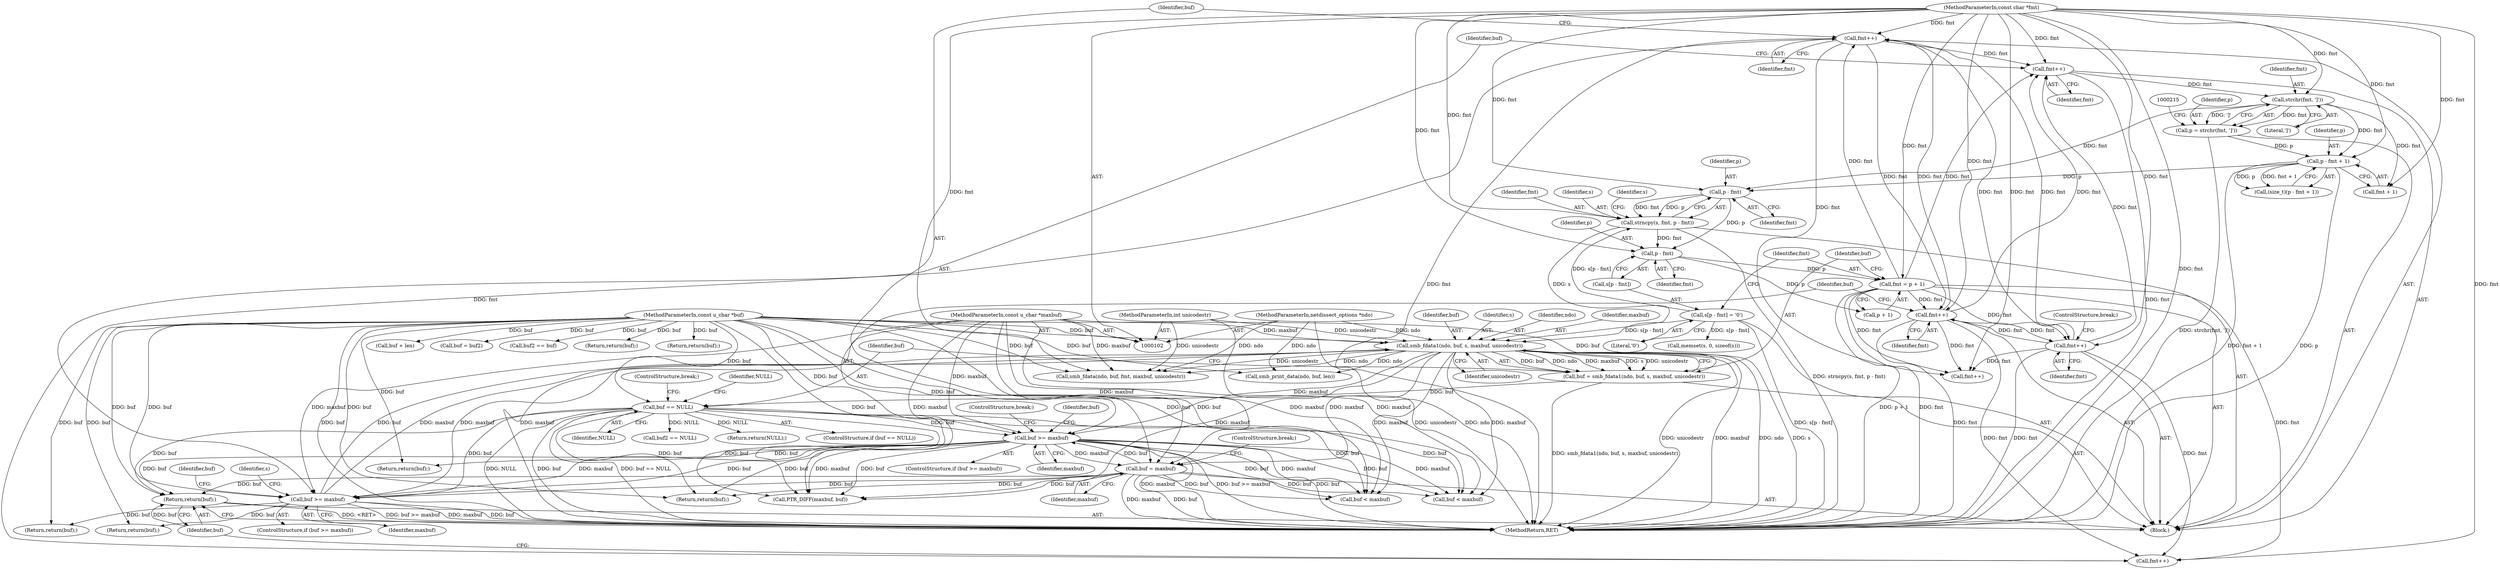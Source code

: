 digraph "0_tcpdump_24182d959f661327525a20d9a94c98a8ec016778@pointer" {
"1000190" [label="(Return,return(buf);)"];
"1000191" [label="(Identifier,buf)"];
"1000253" [label="(Call,buf == NULL)"];
"1000244" [label="(Call,buf = smb_fdata1(ndo, buf, s, maxbuf, unicodestr))"];
"1000246" [label="(Call,smb_fdata1(ndo, buf, s, maxbuf, unicodestr))"];
"1000103" [label="(MethodParameterIn,netdissect_options *ndo)"];
"1000197" [label="(Call,buf >= maxbuf)"];
"1000183" [label="(Call,buf = maxbuf)"];
"1000174" [label="(Call,buf >= maxbuf)"];
"1000104" [label="(MethodParameterIn,const u_char *buf)"];
"1000106" [label="(MethodParameterIn,const u_char *maxbuf)"];
"1000226" [label="(Call,strncpy(s, fmt, p - fmt))"];
"1000232" [label="(Call,s[p - fmt] = '\0')"];
"1000229" [label="(Call,p - fmt)"];
"1000216" [label="(Call,p - fmt + 1)"];
"1000207" [label="(Call,p = strchr(fmt, ']'))"];
"1000209" [label="(Call,strchr(fmt, ']'))"];
"1000194" [label="(Call,fmt++)"];
"1000181" [label="(Call,fmt++)"];
"1000171" [label="(Call,fmt++)"];
"1000239" [label="(Call,fmt = p + 1)"];
"1000235" [label="(Call,p - fmt)"];
"1000105" [label="(MethodParameterIn,const char *fmt)"];
"1000267" [label="(Call,fmt++)"];
"1000107" [label="(MethodParameterIn,int unicodestr)"];
"1000191" [label="(Identifier,buf)"];
"1000257" [label="(Identifier,NULL)"];
"1000217" [label="(Identifier,p)"];
"1000297" [label="(Call,buf + len)"];
"1000194" [label="(Call,fmt++)"];
"1000255" [label="(Identifier,NULL)"];
"1000198" [label="(Identifier,buf)"];
"1000176" [label="(Identifier,maxbuf)"];
"1000228" [label="(Identifier,fmt)"];
"1000145" [label="(Call,smb_fdata(ndo, buf, fmt, maxbuf, unicodestr))"];
"1000248" [label="(Identifier,buf)"];
"1000154" [label="(Call,buf2 == NULL)"];
"1000190" [label="(Return,return(buf);)"];
"1000181" [label="(Call,fmt++)"];
"1000256" [label="(Return,return(NULL);)"];
"1000237" [label="(Identifier,fmt)"];
"1000227" [label="(Identifier,s)"];
"1000238" [label="(Literal,'\0')"];
"1000165" [label="(Call,buf = buf2)"];
"1000239" [label="(Call,fmt = p + 1)"];
"1000183" [label="(Call,buf = maxbuf)"];
"1000258" [label="(ControlStructure,break;)"];
"1000244" [label="(Call,buf = smb_fdata1(ndo, buf, s, maxbuf, unicodestr))"];
"1000251" [label="(Identifier,unicodestr)"];
"1000202" [label="(Call,memset(s, 0, sizeof(s)))"];
"1000216" [label="(Call,p - fmt + 1)"];
"1000177" [label="(Return,return(buf);)"];
"1000127" [label="(Call,buf < maxbuf)"];
"1000224" [label="(Return,return(buf);)"];
"1000267" [label="(Call,fmt++)"];
"1000207" [label="(Call,p = strchr(fmt, ']'))"];
"1000188" [label="(Call,fmt++)"];
"1000124" [label="(Call,fmt++)"];
"1000199" [label="(Identifier,maxbuf)"];
"1000226" [label="(Call,strncpy(s, fmt, p - fmt))"];
"1000185" [label="(Identifier,maxbuf)"];
"1000208" [label="(Identifier,p)"];
"1000171" [label="(Call,fmt++)"];
"1000230" [label="(Identifier,p)"];
"1000175" [label="(Identifier,buf)"];
"1000249" [label="(Identifier,s)"];
"1000247" [label="(Identifier,ndo)"];
"1000246" [label="(Call,smb_fdata1(ndo, buf, s, maxbuf, unicodestr))"];
"1000174" [label="(Call,buf >= maxbuf)"];
"1000196" [label="(ControlStructure,if (buf >= maxbuf))"];
"1000160" [label="(Call,buf2 == buf)"];
"1000302" [label="(MethodReturn,RET)"];
"1000253" [label="(Call,buf == NULL)"];
"1000195" [label="(Identifier,fmt)"];
"1000234" [label="(Identifier,s)"];
"1000182" [label="(Identifier,fmt)"];
"1000218" [label="(Call,fmt + 1)"];
"1000122" [label="(Block,)"];
"1000179" [label="(ControlStructure,break;)"];
"1000250" [label="(Identifier,maxbuf)"];
"1000214" [label="(Call,(size_t)(p - fmt + 1))"];
"1000241" [label="(Call,p + 1)"];
"1000240" [label="(Identifier,fmt)"];
"1000281" [label="(Call,PTR_DIFF(maxbuf, buf))"];
"1000211" [label="(Literal,']')"];
"1000184" [label="(Identifier,buf)"];
"1000231" [label="(Identifier,fmt)"];
"1000233" [label="(Call,s[p - fmt])"];
"1000268" [label="(Identifier,fmt)"];
"1000235" [label="(Call,p - fmt)"];
"1000186" [label="(ControlStructure,break;)"];
"1000105" [label="(MethodParameterIn,const char *fmt)"];
"1000274" [label="(Call,buf < maxbuf)"];
"1000107" [label="(MethodParameterIn,int unicodestr)"];
"1000232" [label="(Call,s[p - fmt] = '\0')"];
"1000197" [label="(Call,buf >= maxbuf)"];
"1000210" [label="(Identifier,fmt)"];
"1000104" [label="(MethodParameterIn,const u_char *buf)"];
"1000229" [label="(Call,p - fmt)"];
"1000254" [label="(Identifier,buf)"];
"1000203" [label="(Identifier,s)"];
"1000201" [label="(Identifier,buf)"];
"1000163" [label="(Return,return(buf);)"];
"1000173" [label="(ControlStructure,if (buf >= maxbuf))"];
"1000245" [label="(Identifier,buf)"];
"1000236" [label="(Identifier,p)"];
"1000300" [label="(Return,return(buf);)"];
"1000269" [label="(ControlStructure,break;)"];
"1000200" [label="(Return,return(buf);)"];
"1000106" [label="(MethodParameterIn,const u_char *maxbuf)"];
"1000209" [label="(Call,strchr(fmt, ']'))"];
"1000292" [label="(Call,smb_print_data(ndo, buf, len))"];
"1000103" [label="(MethodParameterIn,netdissect_options *ndo)"];
"1000178" [label="(Identifier,buf)"];
"1000252" [label="(ControlStructure,if (buf == NULL))"];
"1000168" [label="(Return,return(buf);)"];
"1000172" [label="(Identifier,fmt)"];
"1000190" -> "1000122"  [label="AST: "];
"1000190" -> "1000191"  [label="CFG: "];
"1000191" -> "1000190"  [label="AST: "];
"1000302" -> "1000190"  [label="CFG: "];
"1000190" -> "1000302"  [label="DDG: <RET>"];
"1000191" -> "1000190"  [label="DDG: buf"];
"1000253" -> "1000190"  [label="DDG: buf"];
"1000183" -> "1000190"  [label="DDG: buf"];
"1000174" -> "1000190"  [label="DDG: buf"];
"1000104" -> "1000190"  [label="DDG: buf"];
"1000191" -> "1000188"  [label="CFG: "];
"1000253" -> "1000252"  [label="AST: "];
"1000253" -> "1000255"  [label="CFG: "];
"1000254" -> "1000253"  [label="AST: "];
"1000255" -> "1000253"  [label="AST: "];
"1000257" -> "1000253"  [label="CFG: "];
"1000258" -> "1000253"  [label="CFG: "];
"1000253" -> "1000302"  [label="DDG: buf == NULL"];
"1000253" -> "1000302"  [label="DDG: NULL"];
"1000253" -> "1000302"  [label="DDG: buf"];
"1000253" -> "1000127"  [label="DDG: buf"];
"1000253" -> "1000154"  [label="DDG: NULL"];
"1000253" -> "1000174"  [label="DDG: buf"];
"1000253" -> "1000197"  [label="DDG: buf"];
"1000244" -> "1000253"  [label="DDG: buf"];
"1000104" -> "1000253"  [label="DDG: buf"];
"1000253" -> "1000256"  [label="DDG: NULL"];
"1000253" -> "1000274"  [label="DDG: buf"];
"1000253" -> "1000281"  [label="DDG: buf"];
"1000253" -> "1000300"  [label="DDG: buf"];
"1000244" -> "1000122"  [label="AST: "];
"1000244" -> "1000246"  [label="CFG: "];
"1000245" -> "1000244"  [label="AST: "];
"1000246" -> "1000244"  [label="AST: "];
"1000254" -> "1000244"  [label="CFG: "];
"1000244" -> "1000302"  [label="DDG: smb_fdata1(ndo, buf, s, maxbuf, unicodestr)"];
"1000246" -> "1000244"  [label="DDG: buf"];
"1000246" -> "1000244"  [label="DDG: ndo"];
"1000246" -> "1000244"  [label="DDG: maxbuf"];
"1000246" -> "1000244"  [label="DDG: s"];
"1000246" -> "1000244"  [label="DDG: unicodestr"];
"1000104" -> "1000244"  [label="DDG: buf"];
"1000246" -> "1000251"  [label="CFG: "];
"1000247" -> "1000246"  [label="AST: "];
"1000248" -> "1000246"  [label="AST: "];
"1000249" -> "1000246"  [label="AST: "];
"1000250" -> "1000246"  [label="AST: "];
"1000251" -> "1000246"  [label="AST: "];
"1000246" -> "1000302"  [label="DDG: unicodestr"];
"1000246" -> "1000302"  [label="DDG: maxbuf"];
"1000246" -> "1000302"  [label="DDG: ndo"];
"1000246" -> "1000302"  [label="DDG: s"];
"1000246" -> "1000127"  [label="DDG: maxbuf"];
"1000246" -> "1000145"  [label="DDG: ndo"];
"1000246" -> "1000145"  [label="DDG: unicodestr"];
"1000246" -> "1000174"  [label="DDG: maxbuf"];
"1000246" -> "1000183"  [label="DDG: maxbuf"];
"1000246" -> "1000197"  [label="DDG: maxbuf"];
"1000103" -> "1000246"  [label="DDG: ndo"];
"1000197" -> "1000246"  [label="DDG: buf"];
"1000197" -> "1000246"  [label="DDG: maxbuf"];
"1000104" -> "1000246"  [label="DDG: buf"];
"1000226" -> "1000246"  [label="DDG: s"];
"1000232" -> "1000246"  [label="DDG: s[p - fmt]"];
"1000106" -> "1000246"  [label="DDG: maxbuf"];
"1000107" -> "1000246"  [label="DDG: unicodestr"];
"1000246" -> "1000274"  [label="DDG: maxbuf"];
"1000246" -> "1000281"  [label="DDG: maxbuf"];
"1000246" -> "1000292"  [label="DDG: ndo"];
"1000103" -> "1000102"  [label="AST: "];
"1000103" -> "1000302"  [label="DDG: ndo"];
"1000103" -> "1000145"  [label="DDG: ndo"];
"1000103" -> "1000292"  [label="DDG: ndo"];
"1000197" -> "1000196"  [label="AST: "];
"1000197" -> "1000199"  [label="CFG: "];
"1000198" -> "1000197"  [label="AST: "];
"1000199" -> "1000197"  [label="AST: "];
"1000201" -> "1000197"  [label="CFG: "];
"1000203" -> "1000197"  [label="CFG: "];
"1000197" -> "1000302"  [label="DDG: buf >= maxbuf"];
"1000197" -> "1000302"  [label="DDG: maxbuf"];
"1000197" -> "1000302"  [label="DDG: buf"];
"1000183" -> "1000197"  [label="DDG: buf"];
"1000174" -> "1000197"  [label="DDG: buf"];
"1000174" -> "1000197"  [label="DDG: maxbuf"];
"1000104" -> "1000197"  [label="DDG: buf"];
"1000106" -> "1000197"  [label="DDG: maxbuf"];
"1000197" -> "1000200"  [label="DDG: buf"];
"1000197" -> "1000224"  [label="DDG: buf"];
"1000183" -> "1000122"  [label="AST: "];
"1000183" -> "1000185"  [label="CFG: "];
"1000184" -> "1000183"  [label="AST: "];
"1000185" -> "1000183"  [label="AST: "];
"1000186" -> "1000183"  [label="CFG: "];
"1000183" -> "1000302"  [label="DDG: maxbuf"];
"1000183" -> "1000302"  [label="DDG: buf"];
"1000183" -> "1000127"  [label="DDG: buf"];
"1000183" -> "1000174"  [label="DDG: buf"];
"1000174" -> "1000183"  [label="DDG: maxbuf"];
"1000106" -> "1000183"  [label="DDG: maxbuf"];
"1000104" -> "1000183"  [label="DDG: buf"];
"1000183" -> "1000274"  [label="DDG: buf"];
"1000183" -> "1000281"  [label="DDG: buf"];
"1000183" -> "1000300"  [label="DDG: buf"];
"1000174" -> "1000173"  [label="AST: "];
"1000174" -> "1000176"  [label="CFG: "];
"1000175" -> "1000174"  [label="AST: "];
"1000176" -> "1000174"  [label="AST: "];
"1000178" -> "1000174"  [label="CFG: "];
"1000179" -> "1000174"  [label="CFG: "];
"1000174" -> "1000302"  [label="DDG: maxbuf"];
"1000174" -> "1000302"  [label="DDG: buf >= maxbuf"];
"1000174" -> "1000302"  [label="DDG: buf"];
"1000174" -> "1000127"  [label="DDG: buf"];
"1000174" -> "1000127"  [label="DDG: maxbuf"];
"1000104" -> "1000174"  [label="DDG: buf"];
"1000106" -> "1000174"  [label="DDG: maxbuf"];
"1000174" -> "1000177"  [label="DDG: buf"];
"1000174" -> "1000274"  [label="DDG: buf"];
"1000174" -> "1000274"  [label="DDG: maxbuf"];
"1000174" -> "1000281"  [label="DDG: maxbuf"];
"1000174" -> "1000281"  [label="DDG: buf"];
"1000174" -> "1000300"  [label="DDG: buf"];
"1000104" -> "1000102"  [label="AST: "];
"1000104" -> "1000302"  [label="DDG: buf"];
"1000104" -> "1000127"  [label="DDG: buf"];
"1000104" -> "1000145"  [label="DDG: buf"];
"1000104" -> "1000160"  [label="DDG: buf"];
"1000104" -> "1000163"  [label="DDG: buf"];
"1000104" -> "1000165"  [label="DDG: buf"];
"1000104" -> "1000168"  [label="DDG: buf"];
"1000104" -> "1000177"  [label="DDG: buf"];
"1000104" -> "1000200"  [label="DDG: buf"];
"1000104" -> "1000224"  [label="DDG: buf"];
"1000104" -> "1000274"  [label="DDG: buf"];
"1000104" -> "1000281"  [label="DDG: buf"];
"1000104" -> "1000292"  [label="DDG: buf"];
"1000104" -> "1000297"  [label="DDG: buf"];
"1000104" -> "1000300"  [label="DDG: buf"];
"1000106" -> "1000102"  [label="AST: "];
"1000106" -> "1000302"  [label="DDG: maxbuf"];
"1000106" -> "1000127"  [label="DDG: maxbuf"];
"1000106" -> "1000145"  [label="DDG: maxbuf"];
"1000106" -> "1000274"  [label="DDG: maxbuf"];
"1000106" -> "1000281"  [label="DDG: maxbuf"];
"1000226" -> "1000122"  [label="AST: "];
"1000226" -> "1000229"  [label="CFG: "];
"1000227" -> "1000226"  [label="AST: "];
"1000228" -> "1000226"  [label="AST: "];
"1000229" -> "1000226"  [label="AST: "];
"1000234" -> "1000226"  [label="CFG: "];
"1000226" -> "1000302"  [label="DDG: strncpy(s, fmt, p - fmt)"];
"1000232" -> "1000226"  [label="DDG: s[p - fmt]"];
"1000229" -> "1000226"  [label="DDG: fmt"];
"1000229" -> "1000226"  [label="DDG: p"];
"1000105" -> "1000226"  [label="DDG: fmt"];
"1000226" -> "1000235"  [label="DDG: fmt"];
"1000232" -> "1000122"  [label="AST: "];
"1000232" -> "1000238"  [label="CFG: "];
"1000233" -> "1000232"  [label="AST: "];
"1000238" -> "1000232"  [label="AST: "];
"1000240" -> "1000232"  [label="CFG: "];
"1000232" -> "1000302"  [label="DDG: s[p - fmt]"];
"1000232" -> "1000202"  [label="DDG: s[p - fmt]"];
"1000229" -> "1000231"  [label="CFG: "];
"1000230" -> "1000229"  [label="AST: "];
"1000231" -> "1000229"  [label="AST: "];
"1000216" -> "1000229"  [label="DDG: p"];
"1000105" -> "1000229"  [label="DDG: fmt"];
"1000209" -> "1000229"  [label="DDG: fmt"];
"1000229" -> "1000235"  [label="DDG: p"];
"1000216" -> "1000214"  [label="AST: "];
"1000216" -> "1000218"  [label="CFG: "];
"1000217" -> "1000216"  [label="AST: "];
"1000218" -> "1000216"  [label="AST: "];
"1000214" -> "1000216"  [label="CFG: "];
"1000216" -> "1000302"  [label="DDG: p"];
"1000216" -> "1000302"  [label="DDG: fmt + 1"];
"1000216" -> "1000214"  [label="DDG: p"];
"1000216" -> "1000214"  [label="DDG: fmt + 1"];
"1000207" -> "1000216"  [label="DDG: p"];
"1000209" -> "1000216"  [label="DDG: fmt"];
"1000105" -> "1000216"  [label="DDG: fmt"];
"1000207" -> "1000122"  [label="AST: "];
"1000207" -> "1000209"  [label="CFG: "];
"1000208" -> "1000207"  [label="AST: "];
"1000209" -> "1000207"  [label="AST: "];
"1000215" -> "1000207"  [label="CFG: "];
"1000207" -> "1000302"  [label="DDG: strchr(fmt, ']')"];
"1000209" -> "1000207"  [label="DDG: fmt"];
"1000209" -> "1000207"  [label="DDG: ']'"];
"1000209" -> "1000211"  [label="CFG: "];
"1000210" -> "1000209"  [label="AST: "];
"1000211" -> "1000209"  [label="AST: "];
"1000194" -> "1000209"  [label="DDG: fmt"];
"1000105" -> "1000209"  [label="DDG: fmt"];
"1000209" -> "1000218"  [label="DDG: fmt"];
"1000194" -> "1000122"  [label="AST: "];
"1000194" -> "1000195"  [label="CFG: "];
"1000195" -> "1000194"  [label="AST: "];
"1000198" -> "1000194"  [label="CFG: "];
"1000194" -> "1000302"  [label="DDG: fmt"];
"1000181" -> "1000194"  [label="DDG: fmt"];
"1000171" -> "1000194"  [label="DDG: fmt"];
"1000239" -> "1000194"  [label="DDG: fmt"];
"1000267" -> "1000194"  [label="DDG: fmt"];
"1000105" -> "1000194"  [label="DDG: fmt"];
"1000181" -> "1000122"  [label="AST: "];
"1000181" -> "1000182"  [label="CFG: "];
"1000182" -> "1000181"  [label="AST: "];
"1000184" -> "1000181"  [label="CFG: "];
"1000181" -> "1000302"  [label="DDG: fmt"];
"1000181" -> "1000124"  [label="DDG: fmt"];
"1000181" -> "1000171"  [label="DDG: fmt"];
"1000171" -> "1000181"  [label="DDG: fmt"];
"1000239" -> "1000181"  [label="DDG: fmt"];
"1000267" -> "1000181"  [label="DDG: fmt"];
"1000105" -> "1000181"  [label="DDG: fmt"];
"1000181" -> "1000188"  [label="DDG: fmt"];
"1000181" -> "1000267"  [label="DDG: fmt"];
"1000171" -> "1000122"  [label="AST: "];
"1000171" -> "1000172"  [label="CFG: "];
"1000172" -> "1000171"  [label="AST: "];
"1000175" -> "1000171"  [label="CFG: "];
"1000171" -> "1000302"  [label="DDG: fmt"];
"1000171" -> "1000124"  [label="DDG: fmt"];
"1000239" -> "1000171"  [label="DDG: fmt"];
"1000267" -> "1000171"  [label="DDG: fmt"];
"1000105" -> "1000171"  [label="DDG: fmt"];
"1000171" -> "1000188"  [label="DDG: fmt"];
"1000171" -> "1000267"  [label="DDG: fmt"];
"1000239" -> "1000122"  [label="AST: "];
"1000239" -> "1000241"  [label="CFG: "];
"1000240" -> "1000239"  [label="AST: "];
"1000241" -> "1000239"  [label="AST: "];
"1000245" -> "1000239"  [label="CFG: "];
"1000239" -> "1000302"  [label="DDG: fmt"];
"1000239" -> "1000302"  [label="DDG: p + 1"];
"1000239" -> "1000124"  [label="DDG: fmt"];
"1000239" -> "1000188"  [label="DDG: fmt"];
"1000235" -> "1000239"  [label="DDG: p"];
"1000105" -> "1000239"  [label="DDG: fmt"];
"1000239" -> "1000267"  [label="DDG: fmt"];
"1000235" -> "1000233"  [label="AST: "];
"1000235" -> "1000237"  [label="CFG: "];
"1000236" -> "1000235"  [label="AST: "];
"1000237" -> "1000235"  [label="AST: "];
"1000233" -> "1000235"  [label="CFG: "];
"1000105" -> "1000235"  [label="DDG: fmt"];
"1000235" -> "1000241"  [label="DDG: p"];
"1000105" -> "1000102"  [label="AST: "];
"1000105" -> "1000302"  [label="DDG: fmt"];
"1000105" -> "1000124"  [label="DDG: fmt"];
"1000105" -> "1000145"  [label="DDG: fmt"];
"1000105" -> "1000188"  [label="DDG: fmt"];
"1000105" -> "1000218"  [label="DDG: fmt"];
"1000105" -> "1000267"  [label="DDG: fmt"];
"1000267" -> "1000122"  [label="AST: "];
"1000267" -> "1000268"  [label="CFG: "];
"1000268" -> "1000267"  [label="AST: "];
"1000269" -> "1000267"  [label="CFG: "];
"1000267" -> "1000302"  [label="DDG: fmt"];
"1000267" -> "1000124"  [label="DDG: fmt"];
"1000267" -> "1000188"  [label="DDG: fmt"];
"1000107" -> "1000102"  [label="AST: "];
"1000107" -> "1000302"  [label="DDG: unicodestr"];
"1000107" -> "1000145"  [label="DDG: unicodestr"];
}
